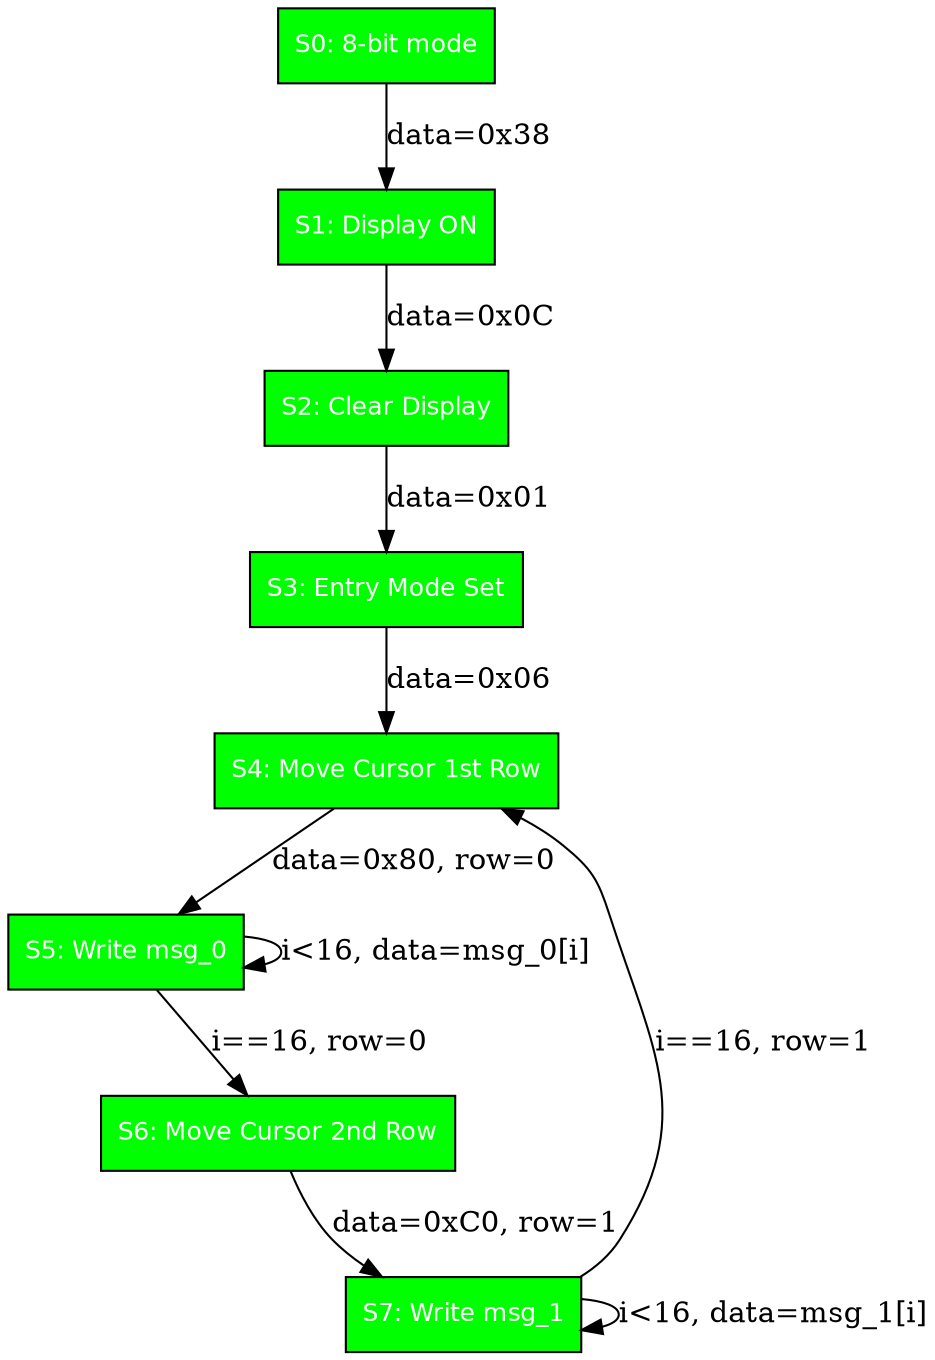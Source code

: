 digraph lcd {
    rankdir=TB;
    node [shape=box, style=filled, fillcolor=green, fontname="Helvetica", fontsize=12, fontweight="bold", color=black, fontcolor=white];

    S0  [label="S0: 8-bit mode"];
    S1  [label="S1: Display ON"];
    S2  [label="S2: Clear Display"];
    S3  [label="S3: Entry Mode Set"];
    S4  [label="S4: Move Cursor 1st Row"];
    S5  [label="S5: Write msg_0"];
    S6  [label="S6: Move Cursor 2nd Row"];
    S7  [label="S7: Write msg_1"];

    S0  -> S1  [label="data=0x38"];
    S1  -> S2  [label="data=0x0C"];
    S2  -> S3  [label="data=0x01"];
    S3  -> S4  [label="data=0x06"];
    S4  -> S5  [label="data=0x80, row=0"];
    
    S5  -> S6  [label="i==16, row=0"];
    S5  -> S5  [label="i<16, data=msg_0[i]"];
    
    S6  -> S7  [label="data=0xC0, row=1"];
    
    S7  -> S4  [label="i==16, row=1"];
    S7  -> S7  [label="i<16, data=msg_1[i]"];
}
